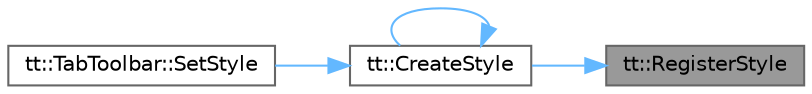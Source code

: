 digraph "tt::RegisterStyle"
{
 // LATEX_PDF_SIZE
  bgcolor="transparent";
  edge [fontname=Helvetica,fontsize=10,labelfontname=Helvetica,labelfontsize=10];
  node [fontname=Helvetica,fontsize=10,shape=box,height=0.2,width=0.4];
  rankdir="RL";
  Node1 [id="Node000001",label="tt::RegisterStyle",height=0.2,width=0.4,color="gray40", fillcolor="grey60", style="filled", fontcolor="black",tooltip=" "];
  Node1 -> Node2 [id="edge1_Node000001_Node000002",dir="back",color="steelblue1",style="solid",tooltip=" "];
  Node2 [id="Node000002",label="tt::CreateStyle",height=0.2,width=0.4,color="grey40", fillcolor="white", style="filled",URL="$namespacett.html#aa2f4c20ca269e6bdaaedf7ad9fa4b46d",tooltip=" "];
  Node2 -> Node2 [id="edge2_Node000002_Node000002",dir="back",color="steelblue1",style="solid",tooltip=" "];
  Node2 -> Node3 [id="edge3_Node000002_Node000003",dir="back",color="steelblue1",style="solid",tooltip=" "];
  Node3 [id="Node000003",label="tt::TabToolbar::SetStyle",height=0.2,width=0.4,color="grey40", fillcolor="white", style="filled",URL="$classtt_1_1_tab_toolbar.html#a04b7d45ad05f1417cb3b5250d3e73a3a",tooltip=" "];
}
